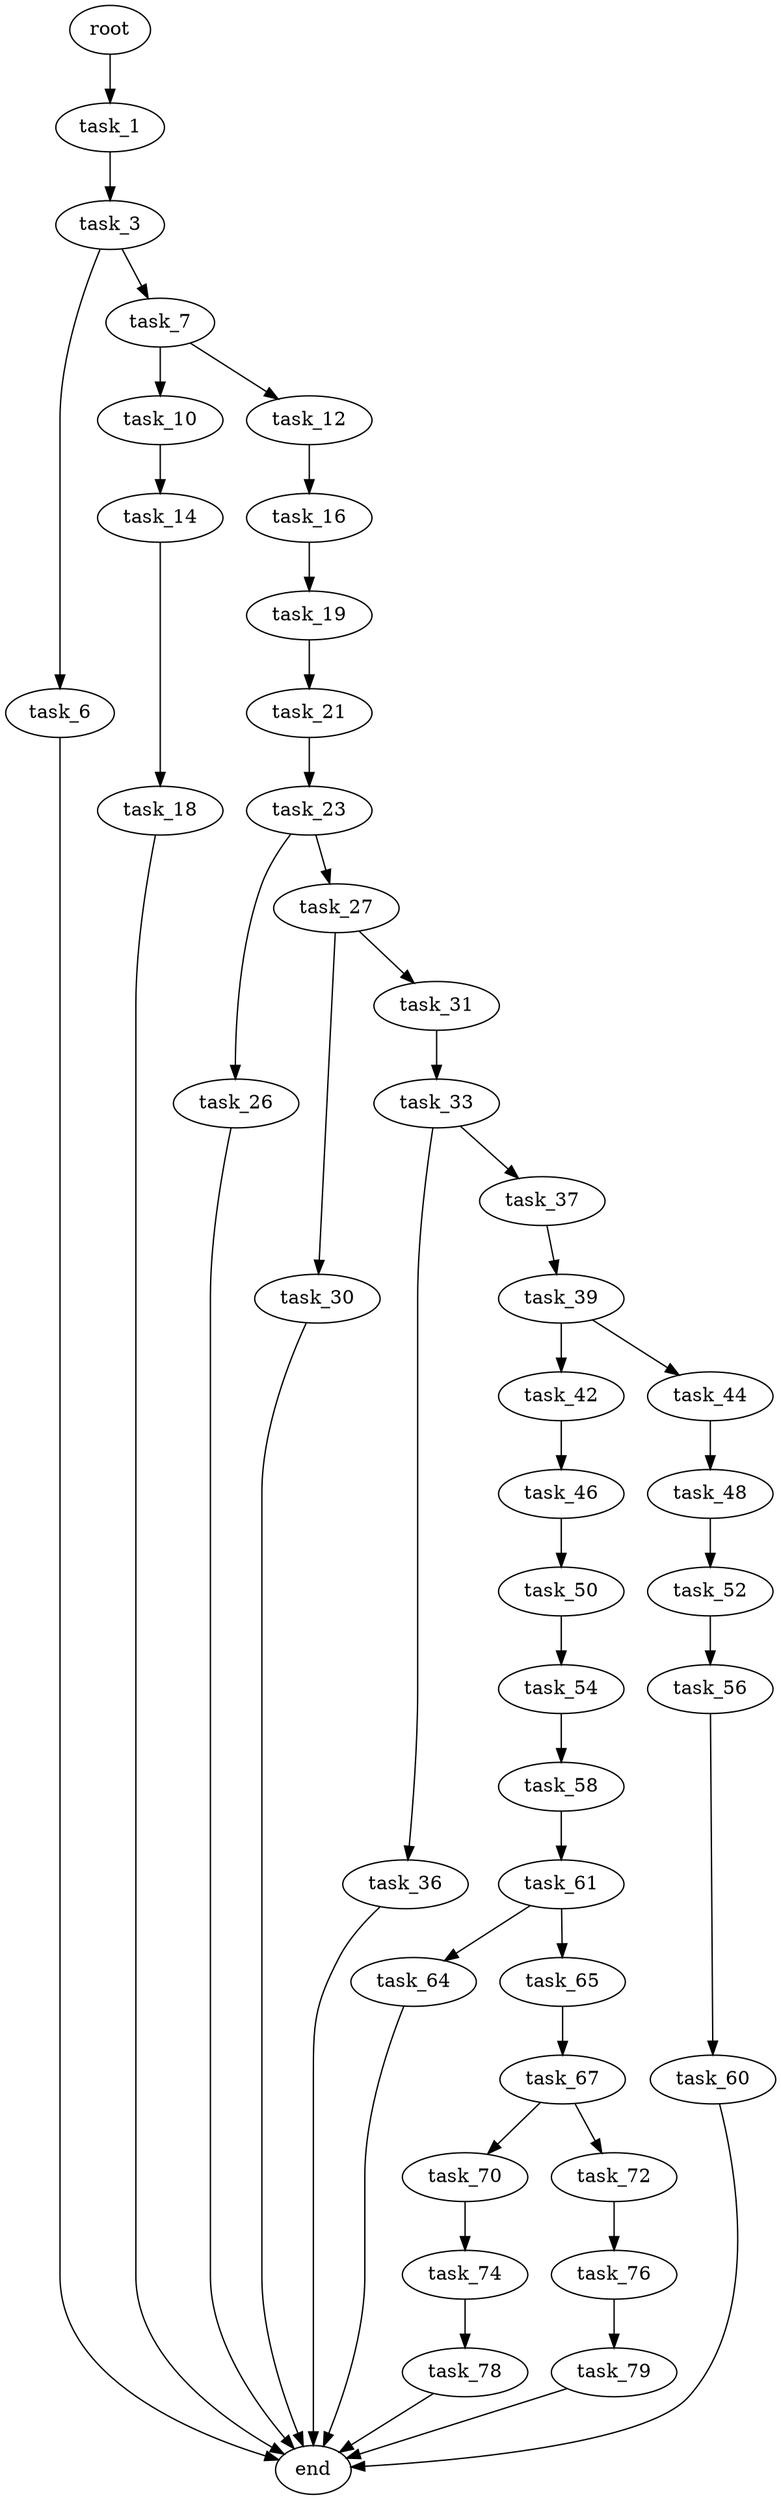 digraph G {
  root [size="0.000000"];
  task_1 [size="10988651404.000000"];
  task_3 [size="90455131360.000000"];
  task_6 [size="233826714995.000000"];
  task_7 [size="516755895.000000"];
  end [size="0.000000"];
  task_10 [size="10816457182.000000"];
  task_12 [size="870271097707.000000"];
  task_14 [size="134217728000.000000"];
  task_16 [size="68719476736.000000"];
  task_18 [size="32979204044.000000"];
  task_19 [size="1228054199095.000000"];
  task_21 [size="17579604716.000000"];
  task_23 [size="1975306785.000000"];
  task_26 [size="9979528569.000000"];
  task_27 [size="549755813888.000000"];
  task_30 [size="369185583844.000000"];
  task_31 [size="45871867296.000000"];
  task_33 [size="4776500894.000000"];
  task_36 [size="68719476736.000000"];
  task_37 [size="231928233984.000000"];
  task_39 [size="727582714729.000000"];
  task_42 [size="21624102364.000000"];
  task_44 [size="1641467423.000000"];
  task_46 [size="33308925374.000000"];
  task_48 [size="436417565770.000000"];
  task_50 [size="880675817234.000000"];
  task_52 [size="5479564318.000000"];
  task_54 [size="954636479158.000000"];
  task_56 [size="144352814616.000000"];
  task_58 [size="1073741824000.000000"];
  task_60 [size="34104954855.000000"];
  task_61 [size="134217728000.000000"];
  task_64 [size="7300001320.000000"];
  task_65 [size="264686213966.000000"];
  task_67 [size="273825390.000000"];
  task_70 [size="54538342266.000000"];
  task_72 [size="159447711636.000000"];
  task_74 [size="8589934592.000000"];
  task_76 [size="357471875519.000000"];
  task_78 [size="7200221242.000000"];
  task_79 [size="1073741824000.000000"];

  root -> task_1 [size="1.000000"];
  task_1 -> task_3 [size="301989888.000000"];
  task_3 -> task_6 [size="75497472.000000"];
  task_3 -> task_7 [size="75497472.000000"];
  task_6 -> end [size="1.000000"];
  task_7 -> task_10 [size="33554432.000000"];
  task_7 -> task_12 [size="33554432.000000"];
  task_10 -> task_14 [size="301989888.000000"];
  task_12 -> task_16 [size="679477248.000000"];
  task_14 -> task_18 [size="209715200.000000"];
  task_16 -> task_19 [size="134217728.000000"];
  task_18 -> end [size="1.000000"];
  task_19 -> task_21 [size="838860800.000000"];
  task_21 -> task_23 [size="411041792.000000"];
  task_23 -> task_26 [size="75497472.000000"];
  task_23 -> task_27 [size="75497472.000000"];
  task_26 -> end [size="1.000000"];
  task_27 -> task_30 [size="536870912.000000"];
  task_27 -> task_31 [size="536870912.000000"];
  task_30 -> end [size="1.000000"];
  task_31 -> task_33 [size="134217728.000000"];
  task_33 -> task_36 [size="134217728.000000"];
  task_33 -> task_37 [size="134217728.000000"];
  task_36 -> end [size="1.000000"];
  task_37 -> task_39 [size="301989888.000000"];
  task_39 -> task_42 [size="679477248.000000"];
  task_39 -> task_44 [size="679477248.000000"];
  task_42 -> task_46 [size="536870912.000000"];
  task_44 -> task_48 [size="134217728.000000"];
  task_46 -> task_50 [size="536870912.000000"];
  task_48 -> task_52 [size="679477248.000000"];
  task_50 -> task_54 [size="838860800.000000"];
  task_52 -> task_56 [size="134217728.000000"];
  task_54 -> task_58 [size="679477248.000000"];
  task_56 -> task_60 [size="134217728.000000"];
  task_58 -> task_61 [size="838860800.000000"];
  task_60 -> end [size="1.000000"];
  task_61 -> task_64 [size="209715200.000000"];
  task_61 -> task_65 [size="209715200.000000"];
  task_64 -> end [size="1.000000"];
  task_65 -> task_67 [size="301989888.000000"];
  task_67 -> task_70 [size="33554432.000000"];
  task_67 -> task_72 [size="33554432.000000"];
  task_70 -> task_74 [size="75497472.000000"];
  task_72 -> task_76 [size="134217728.000000"];
  task_74 -> task_78 [size="33554432.000000"];
  task_76 -> task_79 [size="411041792.000000"];
  task_78 -> end [size="1.000000"];
  task_79 -> end [size="1.000000"];
}
